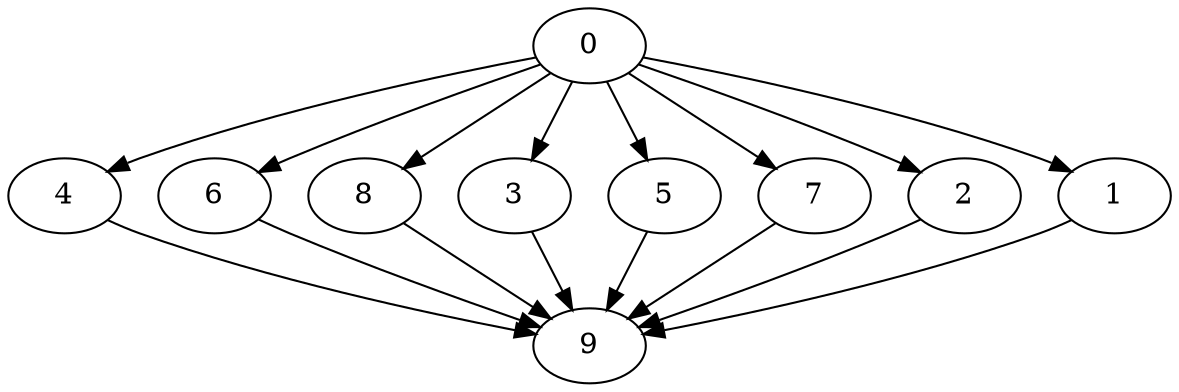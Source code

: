digraph "Fork_Join_Nodes_10_CCR_0.10_WeightType_Random#7" {
	graph ["Duplicate states"=0,
		GraphType=F_J,
		"Max states in OPEN"=0,
		Modes="120000ms; topo-ordered tasks, ; Pruning: task equivalence, fixed order ready list, ; F-value: ; Optimisation: best schedule length (\
SL) optimisation on equal, ",
		NumberOfTasks=10,
		"Pruned using list schedule length"=84,
		"States removed from OPEN"=0,
		TargetSystem="Homogeneous-2",
		"Time to schedule (ms)"=90,
		"Total idle time"=181,
		"Total schedule length"=522,
		"Total sequential time"=802,
		"Total states created"=194
	];
	0	["Finish time"=174,
		Processor=0,
		"Start time"=0,
		Weight=174];
	4	["Finish time"=470,
		Processor=0,
		"Start time"=348,
		Weight=122];
	0 -> 4	[Weight=2];
	6	["Finish time"=348,
		Processor=0,
		"Start time"=261,
		Weight=87];
	0 -> 6	[Weight=7];
	8	["Finish time"=261,
		Processor=0,
		"Start time"=174,
		Weight=87];
	0 -> 8	[Weight=6];
	3	["Finish time"=321,
		Processor=1,
		"Start time"=251,
		Weight=70];
	0 -> 3	[Weight=3];
	5	["Finish time"=461,
		Processor=1,
		"Start time"=391,
		Weight=70];
	0 -> 5	[Weight=7];
	7	["Finish time"=391,
		Processor=1,
		"Start time"=321,
		Weight=70];
	0 -> 7	[Weight=6];
	2	["Finish time"=251,
		Processor=1,
		"Start time"=216,
		Weight=35];
	0 -> 2	[Weight=4];
	1	["Finish time"=216,
		Processor=1,
		"Start time"=181,
		Weight=35];
	0 -> 1	[Weight=7];
	9	["Finish time"=522,
		Processor=0,
		"Start time"=470,
		Weight=52];
	4 -> 9	[Weight=3];
	6 -> 9	[Weight=8];
	8 -> 9	[Weight=4];
	3 -> 9	[Weight=5];
	5 -> 9	[Weight=3];
	7 -> 9	[Weight=3];
	2 -> 9	[Weight=7];
	1 -> 9	[Weight=5];
}
